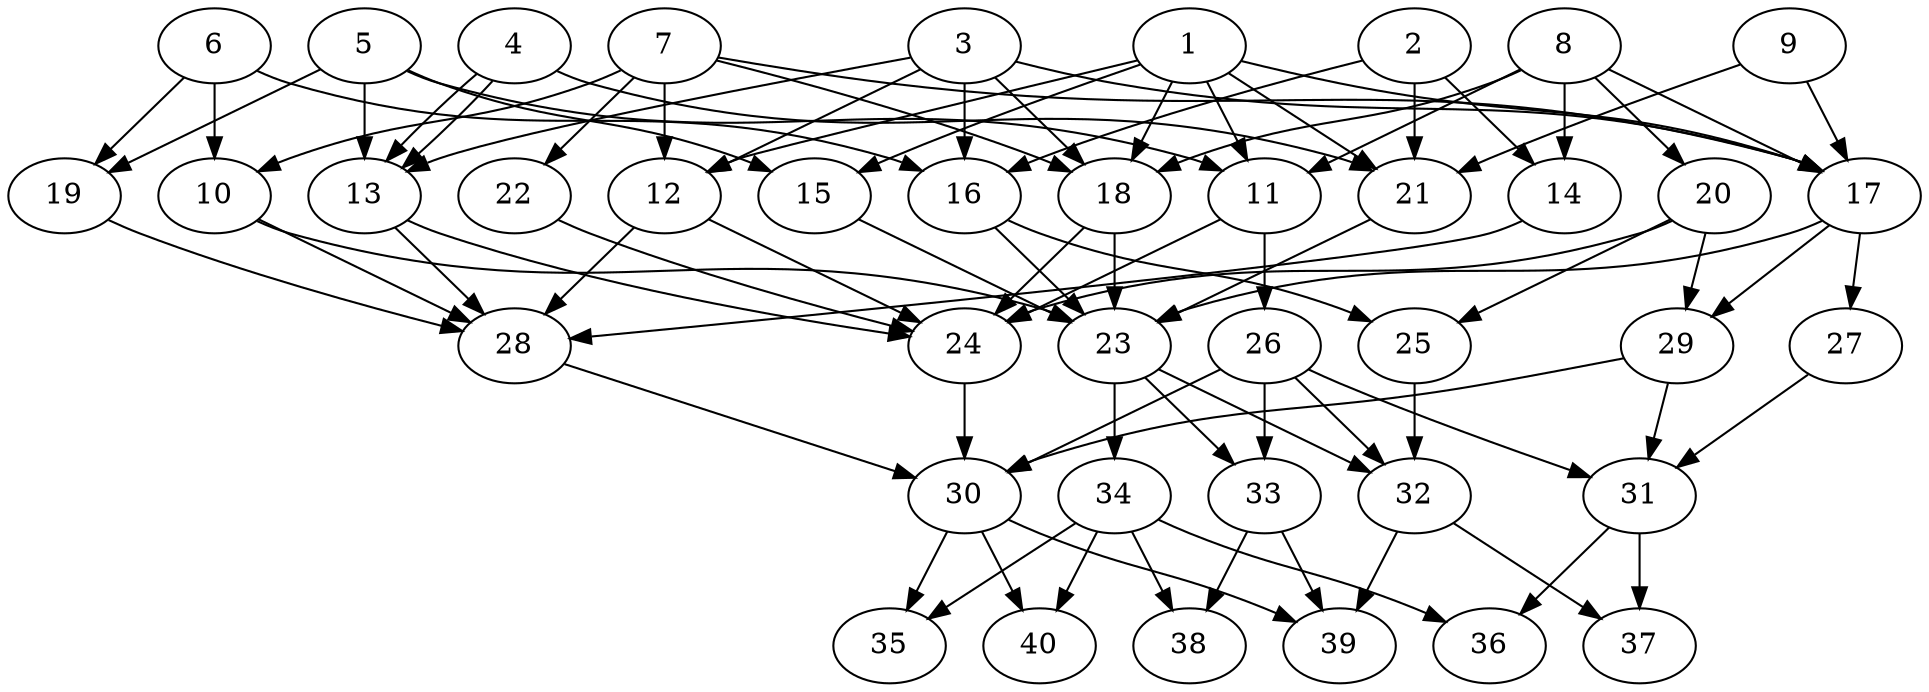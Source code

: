 // DAG automatically generated by daggen at Tue Aug  6 16:28:35 2019
// ./daggen --dot -n 40 --ccr 0.5 --fat 0.6 --regular 0.5 --density 0.5 --mindata 5242880 --maxdata 52428800 
digraph G {
  1 [size="96217088", alpha="0.08", expect_size="48108544"] 
  1 -> 11 [size ="48108544"]
  1 -> 12 [size ="48108544"]
  1 -> 15 [size ="48108544"]
  1 -> 17 [size ="48108544"]
  1 -> 18 [size ="48108544"]
  1 -> 21 [size ="48108544"]
  2 [size="46166016", alpha="0.06", expect_size="23083008"] 
  2 -> 14 [size ="23083008"]
  2 -> 16 [size ="23083008"]
  2 -> 21 [size ="23083008"]
  3 [size="93786112", alpha="0.15", expect_size="46893056"] 
  3 -> 12 [size ="46893056"]
  3 -> 13 [size ="46893056"]
  3 -> 16 [size ="46893056"]
  3 -> 17 [size ="46893056"]
  3 -> 18 [size ="46893056"]
  4 [size="31313920", alpha="0.03", expect_size="15656960"] 
  4 -> 13 [size ="15656960"]
  4 -> 13 [size ="15656960"]
  4 -> 21 [size ="15656960"]
  5 [size="76627968", alpha="0.03", expect_size="38313984"] 
  5 -> 11 [size ="38313984"]
  5 -> 13 [size ="38313984"]
  5 -> 15 [size ="38313984"]
  5 -> 19 [size ="38313984"]
  6 [size="13586432", alpha="0.04", expect_size="6793216"] 
  6 -> 10 [size ="6793216"]
  6 -> 16 [size ="6793216"]
  6 -> 19 [size ="6793216"]
  7 [size="64217088", alpha="0.19", expect_size="32108544"] 
  7 -> 10 [size ="32108544"]
  7 -> 12 [size ="32108544"]
  7 -> 17 [size ="32108544"]
  7 -> 18 [size ="32108544"]
  7 -> 22 [size ="32108544"]
  8 [size="82190336", alpha="0.16", expect_size="41095168"] 
  8 -> 11 [size ="41095168"]
  8 -> 14 [size ="41095168"]
  8 -> 17 [size ="41095168"]
  8 -> 18 [size ="41095168"]
  8 -> 20 [size ="41095168"]
  9 [size="22032384", alpha="0.07", expect_size="11016192"] 
  9 -> 17 [size ="11016192"]
  9 -> 21 [size ="11016192"]
  10 [size="20279296", alpha="0.08", expect_size="10139648"] 
  10 -> 23 [size ="10139648"]
  10 -> 28 [size ="10139648"]
  11 [size="72445952", alpha="0.08", expect_size="36222976"] 
  11 -> 24 [size ="36222976"]
  11 -> 26 [size ="36222976"]
  12 [size="15814656", alpha="0.16", expect_size="7907328"] 
  12 -> 24 [size ="7907328"]
  12 -> 28 [size ="7907328"]
  13 [size="43966464", alpha="0.08", expect_size="21983232"] 
  13 -> 24 [size ="21983232"]
  13 -> 28 [size ="21983232"]
  14 [size="19005440", alpha="0.06", expect_size="9502720"] 
  14 -> 28 [size ="9502720"]
  15 [size="32430080", alpha="0.16", expect_size="16215040"] 
  15 -> 23 [size ="16215040"]
  16 [size="46190592", alpha="0.01", expect_size="23095296"] 
  16 -> 23 [size ="23095296"]
  16 -> 25 [size ="23095296"]
  17 [size="63528960", alpha="0.15", expect_size="31764480"] 
  17 -> 23 [size ="31764480"]
  17 -> 27 [size ="31764480"]
  17 -> 29 [size ="31764480"]
  18 [size="59373568", alpha="0.11", expect_size="29686784"] 
  18 -> 23 [size ="29686784"]
  18 -> 24 [size ="29686784"]
  19 [size="42084352", alpha="0.08", expect_size="21042176"] 
  19 -> 28 [size ="21042176"]
  20 [size="73013248", alpha="0.13", expect_size="36506624"] 
  20 -> 24 [size ="36506624"]
  20 -> 25 [size ="36506624"]
  20 -> 29 [size ="36506624"]
  21 [size="18006016", alpha="0.16", expect_size="9003008"] 
  21 -> 23 [size ="9003008"]
  22 [size="53948416", alpha="0.07", expect_size="26974208"] 
  22 -> 24 [size ="26974208"]
  23 [size="36970496", alpha="0.15", expect_size="18485248"] 
  23 -> 32 [size ="18485248"]
  23 -> 33 [size ="18485248"]
  23 -> 34 [size ="18485248"]
  24 [size="72400896", alpha="0.07", expect_size="36200448"] 
  24 -> 30 [size ="36200448"]
  25 [size="101101568", alpha="0.14", expect_size="50550784"] 
  25 -> 32 [size ="50550784"]
  26 [size="83744768", alpha="0.01", expect_size="41872384"] 
  26 -> 30 [size ="41872384"]
  26 -> 31 [size ="41872384"]
  26 -> 32 [size ="41872384"]
  26 -> 33 [size ="41872384"]
  27 [size="88967168", alpha="0.20", expect_size="44483584"] 
  27 -> 31 [size ="44483584"]
  28 [size="65048576", alpha="0.13", expect_size="32524288"] 
  28 -> 30 [size ="32524288"]
  29 [size="21569536", alpha="0.10", expect_size="10784768"] 
  29 -> 30 [size ="10784768"]
  29 -> 31 [size ="10784768"]
  30 [size="61186048", alpha="0.08", expect_size="30593024"] 
  30 -> 35 [size ="30593024"]
  30 -> 39 [size ="30593024"]
  30 -> 40 [size ="30593024"]
  31 [size="28831744", alpha="0.19", expect_size="14415872"] 
  31 -> 36 [size ="14415872"]
  31 -> 37 [size ="14415872"]
  32 [size="104609792", alpha="0.12", expect_size="52304896"] 
  32 -> 37 [size ="52304896"]
  32 -> 39 [size ="52304896"]
  33 [size="41082880", alpha="0.12", expect_size="20541440"] 
  33 -> 38 [size ="20541440"]
  33 -> 39 [size ="20541440"]
  34 [size="15925248", alpha="0.13", expect_size="7962624"] 
  34 -> 35 [size ="7962624"]
  34 -> 36 [size ="7962624"]
  34 -> 38 [size ="7962624"]
  34 -> 40 [size ="7962624"]
  35 [size="49969152", alpha="0.19", expect_size="24984576"] 
  36 [size="20611072", alpha="0.13", expect_size="10305536"] 
  37 [size="25327616", alpha="0.18", expect_size="12663808"] 
  38 [size="23476224", alpha="0.13", expect_size="11738112"] 
  39 [size="86763520", alpha="0.15", expect_size="43381760"] 
  40 [size="37992448", alpha="0.11", expect_size="18996224"] 
}
